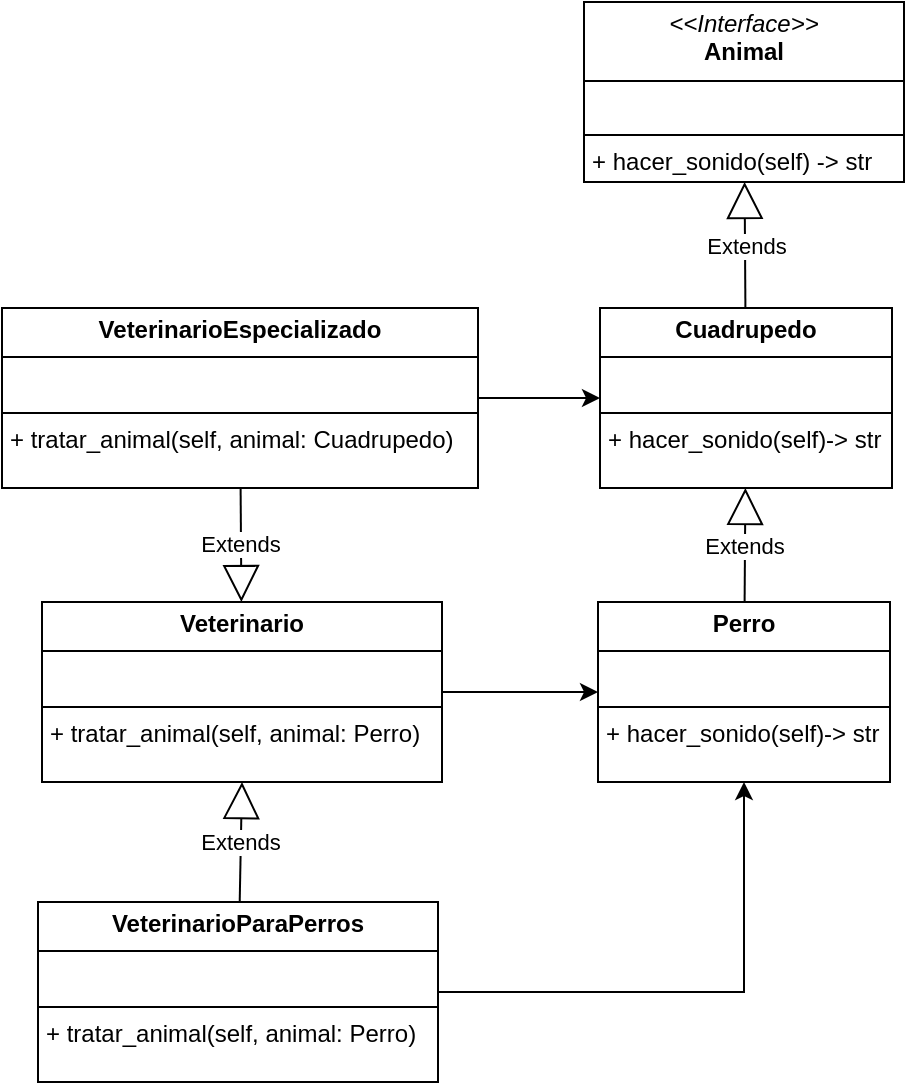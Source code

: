 <mxfile version="22.1.22" type="embed">
  <diagram id="TcWZPrOXUQ1p5xYEUWto" name="classes">
    <mxGraphModel dx="1204" dy="1135" grid="1" gridSize="10" guides="1" tooltips="1" connect="1" arrows="1" fold="1" page="1" pageScale="1" pageWidth="850" pageHeight="1100" math="0" shadow="0">
      <root>
        <mxCell id="0" />
        <mxCell id="1" parent="0" />
        <mxCell id="gk5KHT2HPCPeYU6O1pcH-1" value="&lt;p style=&quot;margin:0px;margin-top:4px;text-align:center;&quot;&gt;&lt;i&gt;&amp;lt;&amp;lt;Interface&amp;gt;&amp;gt;&lt;/i&gt;&lt;br&gt;&lt;b&gt;Animal&lt;/b&gt;&lt;/p&gt;&lt;hr size=&quot;1&quot; style=&quot;border-style:solid;&quot;&gt;&lt;p style=&quot;margin:0px;margin-left:4px;&quot;&gt;&amp;nbsp;&lt;/p&gt;&lt;hr size=&quot;1&quot; style=&quot;border-style:solid;&quot;&gt;&lt;p style=&quot;margin:0px;margin-left:4px;&quot;&gt;+ hacer_sonido(self) -&amp;gt; str&lt;/p&gt;" style="verticalAlign=top;align=left;overflow=fill;html=1;whiteSpace=wrap;" parent="1" vertex="1">
          <mxGeometry x="361" y="210" width="160" height="90" as="geometry" />
        </mxCell>
        <mxCell id="gk5KHT2HPCPeYU6O1pcH-2" value="&lt;p style=&quot;margin:0px;margin-top:4px;text-align:center;&quot;&gt;&lt;b&gt;Perro&lt;/b&gt;&lt;/p&gt;&lt;hr size=&quot;1&quot; style=&quot;border-style:solid;&quot;&gt;&lt;p style=&quot;margin:0px;margin-left:4px;&quot;&gt;&amp;nbsp;&lt;/p&gt;&lt;hr size=&quot;1&quot; style=&quot;border-style:solid;&quot;&gt;&lt;p style=&quot;margin:0px;margin-left:4px;&quot;&gt;+ hacer_sonido(self)-&amp;gt; str&lt;/p&gt;" style="verticalAlign=top;align=left;overflow=fill;html=1;whiteSpace=wrap;" parent="1" vertex="1">
          <mxGeometry x="368" y="510" width="146" height="90" as="geometry" />
        </mxCell>
        <mxCell id="6" style="edgeStyle=orthogonalEdgeStyle;rounded=0;orthogonalLoop=1;jettySize=auto;html=1;" parent="1" source="gk5KHT2HPCPeYU6O1pcH-6" target="gk5KHT2HPCPeYU6O1pcH-2" edge="1">
          <mxGeometry relative="1" as="geometry" />
        </mxCell>
        <mxCell id="gk5KHT2HPCPeYU6O1pcH-6" value="&lt;p style=&quot;margin:0px;margin-top:4px;text-align:center;&quot;&gt;&lt;b&gt;Veterinario&lt;/b&gt;&lt;/p&gt;&lt;hr size=&quot;1&quot; style=&quot;border-style:solid;&quot;&gt;&lt;p style=&quot;margin:0px;margin-left:4px;&quot;&gt;&amp;nbsp;&lt;/p&gt;&lt;hr size=&quot;1&quot; style=&quot;border-style:solid;&quot;&gt;&lt;p style=&quot;margin:0px;margin-left:4px;&quot;&gt;+ tratar_animal(self, animal: Perro)&lt;/p&gt;" style="verticalAlign=top;align=left;overflow=fill;html=1;whiteSpace=wrap;" parent="1" vertex="1">
          <mxGeometry x="90" y="510" width="200" height="90" as="geometry" />
        </mxCell>
        <mxCell id="7" style="edgeStyle=orthogonalEdgeStyle;rounded=0;orthogonalLoop=1;jettySize=auto;html=1;" parent="1" source="gk5KHT2HPCPeYU6O1pcH-9" target="gk5KHT2HPCPeYU6O1pcH-2" edge="1">
          <mxGeometry relative="1" as="geometry" />
        </mxCell>
        <mxCell id="gk5KHT2HPCPeYU6O1pcH-9" value="&lt;p style=&quot;margin:0px;margin-top:4px;text-align:center;&quot;&gt;&lt;b&gt;VeterinarioParaPerros&lt;/b&gt;&lt;/p&gt;&lt;hr size=&quot;1&quot; style=&quot;border-style:solid;&quot;&gt;&lt;p style=&quot;margin:0px;margin-left:4px;&quot;&gt;&amp;nbsp;&lt;/p&gt;&lt;hr size=&quot;1&quot; style=&quot;border-style:solid;&quot;&gt;&lt;p style=&quot;margin:0px;margin-left:4px;&quot;&gt;+ tratar_animal(self, animal: Perro)&lt;/p&gt;" style="verticalAlign=top;align=left;overflow=fill;html=1;whiteSpace=wrap;" parent="1" vertex="1">
          <mxGeometry x="88" y="660" width="200" height="90" as="geometry" />
        </mxCell>
        <mxCell id="gk5KHT2HPCPeYU6O1pcH-12" value="Extends" style="endArrow=block;endSize=16;endFill=0;html=1;rounded=0;entryX=0.5;entryY=1;entryDx=0;entryDy=0;" parent="1" source="gk5KHT2HPCPeYU6O1pcH-9" target="gk5KHT2HPCPeYU6O1pcH-6" edge="1">
          <mxGeometry width="160" relative="1" as="geometry">
            <mxPoint x="221" y="715" as="sourcePoint" />
            <mxPoint x="381" y="715" as="targetPoint" />
          </mxGeometry>
        </mxCell>
        <mxCell id="8" style="edgeStyle=orthogonalEdgeStyle;rounded=0;orthogonalLoop=1;jettySize=auto;html=1;" parent="1" source="gk5KHT2HPCPeYU6O1pcH-14" target="2" edge="1">
          <mxGeometry relative="1" as="geometry" />
        </mxCell>
        <mxCell id="gk5KHT2HPCPeYU6O1pcH-14" value="&lt;p style=&quot;margin:0px;margin-top:4px;text-align:center;&quot;&gt;&lt;b&gt;VeterinarioEspecializado&lt;/b&gt;&lt;/p&gt;&lt;hr size=&quot;1&quot; style=&quot;border-style:solid;&quot;&gt;&lt;p style=&quot;margin:0px;margin-left:4px;&quot;&gt;&amp;nbsp;&lt;/p&gt;&lt;hr size=&quot;1&quot; style=&quot;border-style:solid;&quot;&gt;&lt;p style=&quot;margin:0px;margin-left:4px;&quot;&gt;+ tratar_animal(self, animal: Cuadrupedo)&lt;/p&gt;" style="verticalAlign=top;align=left;overflow=fill;html=1;whiteSpace=wrap;" parent="1" vertex="1">
          <mxGeometry x="70" y="363" width="238" height="90" as="geometry" />
        </mxCell>
        <mxCell id="gk5KHT2HPCPeYU6O1pcH-16" value="Extends" style="endArrow=block;endSize=16;endFill=0;html=1;rounded=0;" parent="1" source="gk5KHT2HPCPeYU6O1pcH-14" target="gk5KHT2HPCPeYU6O1pcH-6" edge="1">
          <mxGeometry width="160" relative="1" as="geometry">
            <mxPoint x="100" y="685" as="sourcePoint" />
            <mxPoint x="101" y="595" as="targetPoint" />
          </mxGeometry>
        </mxCell>
        <mxCell id="2" value="&lt;p style=&quot;margin:0px;margin-top:4px;text-align:center;&quot;&gt;&lt;b&gt;Cuadrupedo&lt;/b&gt;&lt;/p&gt;&lt;hr size=&quot;1&quot; style=&quot;border-style:solid;&quot;&gt;&lt;p style=&quot;margin:0px;margin-left:4px;&quot;&gt;&amp;nbsp;&lt;/p&gt;&lt;hr size=&quot;1&quot; style=&quot;border-style:solid;&quot;&gt;&lt;p style=&quot;margin:0px;margin-left:4px;&quot;&gt;+ hacer_sonido(self)-&amp;gt; str&lt;/p&gt;" style="verticalAlign=top;align=left;overflow=fill;html=1;whiteSpace=wrap;" parent="1" vertex="1">
          <mxGeometry x="369" y="363" width="146" height="90" as="geometry" />
        </mxCell>
        <mxCell id="3" value="Extends" style="endArrow=block;endSize=16;endFill=0;html=1;rounded=0;" parent="1" source="2" target="gk5KHT2HPCPeYU6O1pcH-1" edge="1">
          <mxGeometry width="160" relative="1" as="geometry">
            <mxPoint x="340" y="580" as="sourcePoint" />
            <mxPoint x="500" y="580" as="targetPoint" />
          </mxGeometry>
        </mxCell>
        <mxCell id="5" value="Extends" style="endArrow=block;endSize=16;endFill=0;html=1;rounded=0;" parent="1" source="gk5KHT2HPCPeYU6O1pcH-2" target="2" edge="1">
          <mxGeometry width="160" relative="1" as="geometry">
            <mxPoint x="571" y="550" as="sourcePoint" />
            <mxPoint x="570" y="487" as="targetPoint" />
          </mxGeometry>
        </mxCell>
      </root>
    </mxGraphModel>
  </diagram>
</mxfile>
